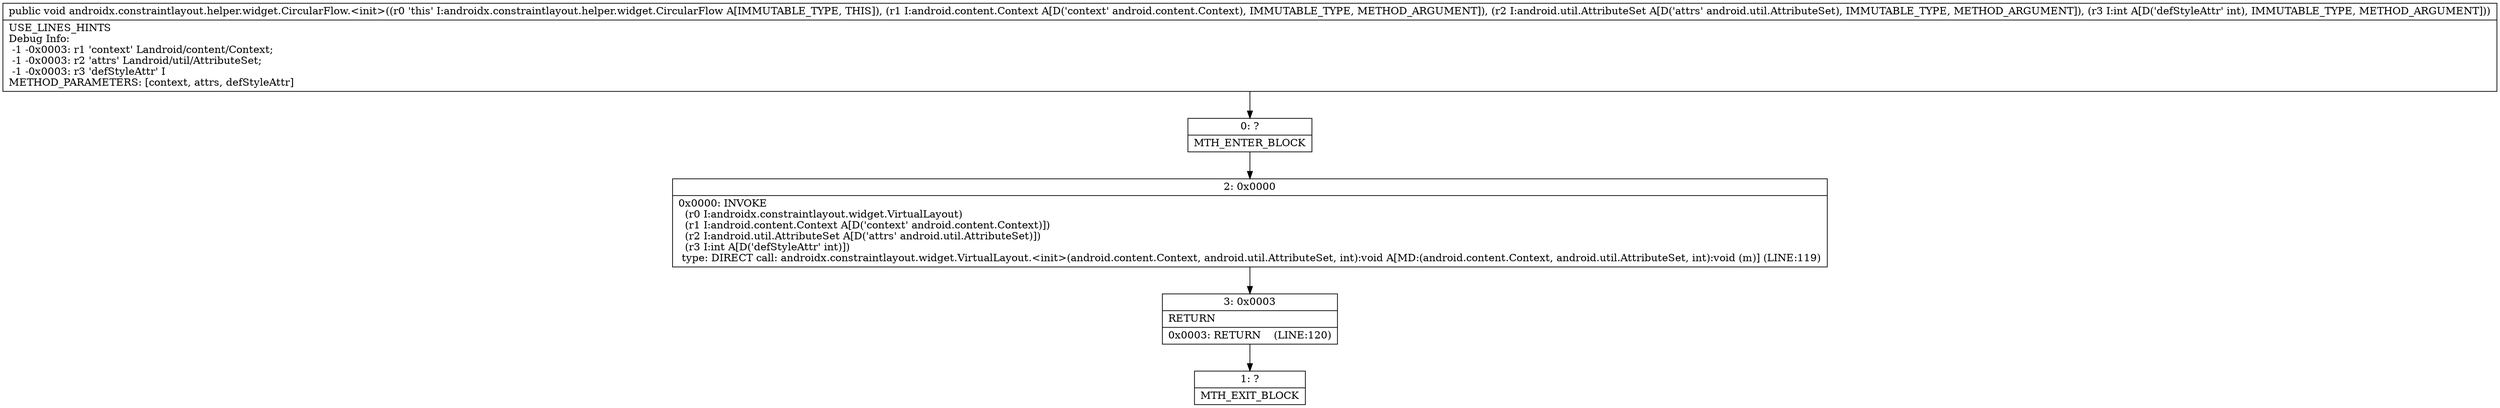 digraph "CFG forandroidx.constraintlayout.helper.widget.CircularFlow.\<init\>(Landroid\/content\/Context;Landroid\/util\/AttributeSet;I)V" {
Node_0 [shape=record,label="{0\:\ ?|MTH_ENTER_BLOCK\l}"];
Node_2 [shape=record,label="{2\:\ 0x0000|0x0000: INVOKE  \l  (r0 I:androidx.constraintlayout.widget.VirtualLayout)\l  (r1 I:android.content.Context A[D('context' android.content.Context)])\l  (r2 I:android.util.AttributeSet A[D('attrs' android.util.AttributeSet)])\l  (r3 I:int A[D('defStyleAttr' int)])\l type: DIRECT call: androidx.constraintlayout.widget.VirtualLayout.\<init\>(android.content.Context, android.util.AttributeSet, int):void A[MD:(android.content.Context, android.util.AttributeSet, int):void (m)] (LINE:119)\l}"];
Node_3 [shape=record,label="{3\:\ 0x0003|RETURN\l|0x0003: RETURN    (LINE:120)\l}"];
Node_1 [shape=record,label="{1\:\ ?|MTH_EXIT_BLOCK\l}"];
MethodNode[shape=record,label="{public void androidx.constraintlayout.helper.widget.CircularFlow.\<init\>((r0 'this' I:androidx.constraintlayout.helper.widget.CircularFlow A[IMMUTABLE_TYPE, THIS]), (r1 I:android.content.Context A[D('context' android.content.Context), IMMUTABLE_TYPE, METHOD_ARGUMENT]), (r2 I:android.util.AttributeSet A[D('attrs' android.util.AttributeSet), IMMUTABLE_TYPE, METHOD_ARGUMENT]), (r3 I:int A[D('defStyleAttr' int), IMMUTABLE_TYPE, METHOD_ARGUMENT]))  | USE_LINES_HINTS\lDebug Info:\l  \-1 \-0x0003: r1 'context' Landroid\/content\/Context;\l  \-1 \-0x0003: r2 'attrs' Landroid\/util\/AttributeSet;\l  \-1 \-0x0003: r3 'defStyleAttr' I\lMETHOD_PARAMETERS: [context, attrs, defStyleAttr]\l}"];
MethodNode -> Node_0;Node_0 -> Node_2;
Node_2 -> Node_3;
Node_3 -> Node_1;
}

